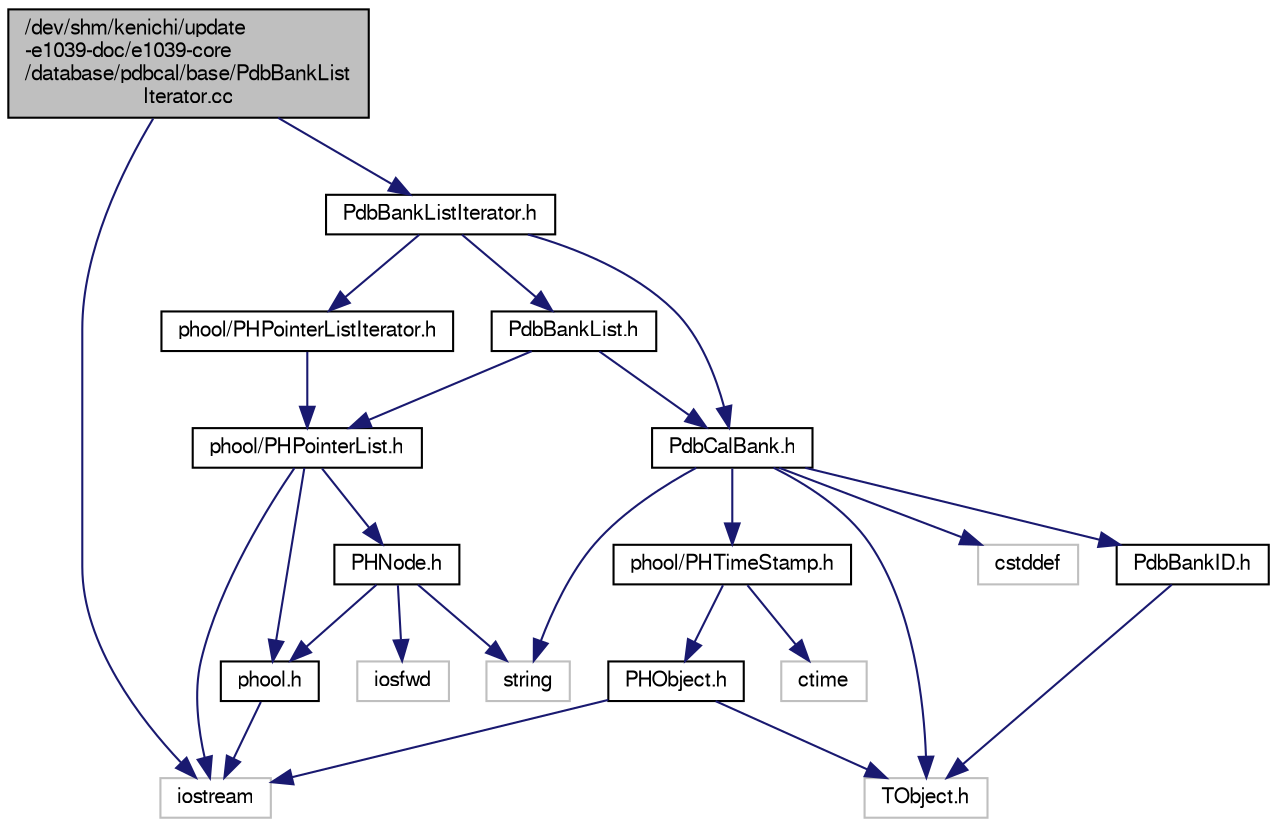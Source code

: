 digraph "/dev/shm/kenichi/update-e1039-doc/e1039-core/database/pdbcal/base/PdbBankListIterator.cc"
{
  bgcolor="transparent";
  edge [fontname="FreeSans",fontsize="10",labelfontname="FreeSans",labelfontsize="10"];
  node [fontname="FreeSans",fontsize="10",shape=record];
  Node1 [label="/dev/shm/kenichi/update\l-e1039-doc/e1039-core\l/database/pdbcal/base/PdbBankList\lIterator.cc",height=0.2,width=0.4,color="black", fillcolor="grey75", style="filled" fontcolor="black"];
  Node1 -> Node2 [color="midnightblue",fontsize="10",style="solid",fontname="FreeSans"];
  Node2 [label="PdbBankListIterator.h",height=0.2,width=0.4,color="black",URL="$df/dd7/PdbBankListIterator_8h.html"];
  Node2 -> Node3 [color="midnightblue",fontsize="10",style="solid",fontname="FreeSans"];
  Node3 [label="PdbBankList.h",height=0.2,width=0.4,color="black",URL="$df/d1d/PdbBankList_8h.html"];
  Node3 -> Node4 [color="midnightblue",fontsize="10",style="solid",fontname="FreeSans"];
  Node4 [label="PdbCalBank.h",height=0.2,width=0.4,color="black",URL="$d7/d33/PdbCalBank_8h.html"];
  Node4 -> Node5 [color="midnightblue",fontsize="10",style="solid",fontname="FreeSans"];
  Node5 [label="PdbBankID.h",height=0.2,width=0.4,color="black",URL="$da/dc2/PdbBankID_8h.html"];
  Node5 -> Node6 [color="midnightblue",fontsize="10",style="solid",fontname="FreeSans"];
  Node6 [label="TObject.h",height=0.2,width=0.4,color="grey75"];
  Node4 -> Node7 [color="midnightblue",fontsize="10",style="solid",fontname="FreeSans"];
  Node7 [label="phool/PHTimeStamp.h",height=0.2,width=0.4,color="black",URL="$da/d32/PHTimeStamp_8h.html"];
  Node7 -> Node8 [color="midnightblue",fontsize="10",style="solid",fontname="FreeSans"];
  Node8 [label="PHObject.h",height=0.2,width=0.4,color="black",URL="$df/d32/PHObject_8h.html"];
  Node8 -> Node6 [color="midnightblue",fontsize="10",style="solid",fontname="FreeSans"];
  Node8 -> Node9 [color="midnightblue",fontsize="10",style="solid",fontname="FreeSans"];
  Node9 [label="iostream",height=0.2,width=0.4,color="grey75"];
  Node7 -> Node10 [color="midnightblue",fontsize="10",style="solid",fontname="FreeSans"];
  Node10 [label="ctime",height=0.2,width=0.4,color="grey75"];
  Node4 -> Node6 [color="midnightblue",fontsize="10",style="solid",fontname="FreeSans"];
  Node4 -> Node11 [color="midnightblue",fontsize="10",style="solid",fontname="FreeSans"];
  Node11 [label="cstddef",height=0.2,width=0.4,color="grey75"];
  Node4 -> Node12 [color="midnightblue",fontsize="10",style="solid",fontname="FreeSans"];
  Node12 [label="string",height=0.2,width=0.4,color="grey75"];
  Node3 -> Node13 [color="midnightblue",fontsize="10",style="solid",fontname="FreeSans"];
  Node13 [label="phool/PHPointerList.h",height=0.2,width=0.4,color="black",URL="$db/dd5/PHPointerList_8h.html"];
  Node13 -> Node14 [color="midnightblue",fontsize="10",style="solid",fontname="FreeSans"];
  Node14 [label="phool.h",height=0.2,width=0.4,color="black",URL="$d5/d6f/phool_8h.html"];
  Node14 -> Node9 [color="midnightblue",fontsize="10",style="solid",fontname="FreeSans"];
  Node13 -> Node15 [color="midnightblue",fontsize="10",style="solid",fontname="FreeSans"];
  Node15 [label="PHNode.h",height=0.2,width=0.4,color="black",URL="$d3/d62/PHNode_8h.html"];
  Node15 -> Node14 [color="midnightblue",fontsize="10",style="solid",fontname="FreeSans"];
  Node15 -> Node16 [color="midnightblue",fontsize="10",style="solid",fontname="FreeSans"];
  Node16 [label="iosfwd",height=0.2,width=0.4,color="grey75"];
  Node15 -> Node12 [color="midnightblue",fontsize="10",style="solid",fontname="FreeSans"];
  Node13 -> Node9 [color="midnightblue",fontsize="10",style="solid",fontname="FreeSans"];
  Node2 -> Node4 [color="midnightblue",fontsize="10",style="solid",fontname="FreeSans"];
  Node2 -> Node17 [color="midnightblue",fontsize="10",style="solid",fontname="FreeSans"];
  Node17 [label="phool/PHPointerListIterator.h",height=0.2,width=0.4,color="black",URL="$d4/d4f/PHPointerListIterator_8h.html"];
  Node17 -> Node13 [color="midnightblue",fontsize="10",style="solid",fontname="FreeSans"];
  Node1 -> Node9 [color="midnightblue",fontsize="10",style="solid",fontname="FreeSans"];
}
